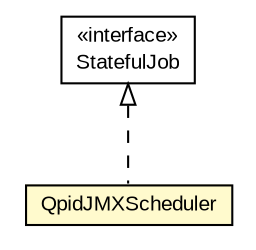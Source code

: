 #!/usr/local/bin/dot
#
# Class diagram 
# Generated by UMLGraph version R5_6-24-gf6e263 (http://www.umlgraph.org/)
#

digraph G {
	edge [fontname="arial",fontsize=10,labelfontname="arial",labelfontsize=10];
	node [fontname="arial",fontsize=10,shape=plaintext];
	nodesep=0.25;
	ranksep=0.5;
	// org.miloss.fgsms.auxsrv.QpidJMXScheduler
	c921200 [label=<<table title="org.miloss.fgsms.auxsrv.QpidJMXScheduler" border="0" cellborder="1" cellspacing="0" cellpadding="2" port="p" bgcolor="lemonChiffon" href="./QpidJMXScheduler.html">
		<tr><td><table border="0" cellspacing="0" cellpadding="1">
<tr><td align="center" balign="center"> QpidJMXScheduler </td></tr>
		</table></td></tr>
		</table>>, URL="./QpidJMXScheduler.html", fontname="arial", fontcolor="black", fontsize=10.0];
	//org.miloss.fgsms.auxsrv.QpidJMXScheduler implements org.quartz.StatefulJob
	c921289:p -> c921200:p [dir=back,arrowtail=empty,style=dashed];
	// org.quartz.StatefulJob
	c921289 [label=<<table title="org.quartz.StatefulJob" border="0" cellborder="1" cellspacing="0" cellpadding="2" port="p" href="http://java.sun.com/j2se/1.4.2/docs/api/org/quartz/StatefulJob.html">
		<tr><td><table border="0" cellspacing="0" cellpadding="1">
<tr><td align="center" balign="center"> &#171;interface&#187; </td></tr>
<tr><td align="center" balign="center"> StatefulJob </td></tr>
		</table></td></tr>
		</table>>, URL="http://java.sun.com/j2se/1.4.2/docs/api/org/quartz/StatefulJob.html", fontname="arial", fontcolor="black", fontsize=10.0];
}

